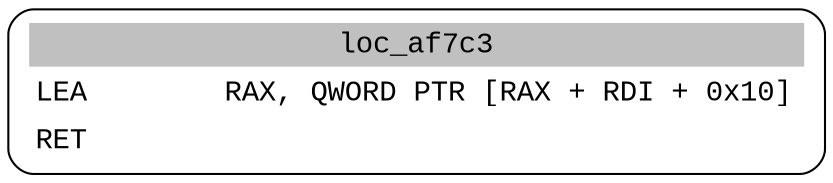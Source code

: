 digraph asm_graph {
1941 [
shape="Mrecord" fontname="Courier New"label =<<table border="0" cellborder="0" cellpadding="3"><tr><td align="center" colspan="2" bgcolor="grey">loc_af7c3</td></tr><tr><td align="left">LEA        RAX, QWORD PTR [RAX + RDI + 0x10]</td></tr><tr><td align="left">RET        </td></tr></table>> ];
}